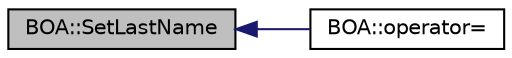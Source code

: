 digraph "BOA::SetLastName"
{
  edge [fontname="Helvetica",fontsize="10",labelfontname="Helvetica",labelfontsize="10"];
  node [fontname="Helvetica",fontsize="10",shape=record];
  rankdir="LR";
  Node1 [label="BOA::SetLastName",height=0.2,width=0.4,color="black", fillcolor="grey75", style="filled", fontcolor="black"];
  Node1 -> Node2 [dir="back",color="midnightblue",fontsize="10",style="solid",fontname="Helvetica"];
  Node2 [label="BOA::operator=",height=0.2,width=0.4,color="black", fillcolor="white", style="filled",URL="$class_b_o_a.html#af24b66f0e072b29abbbe5812cab48369"];
}
